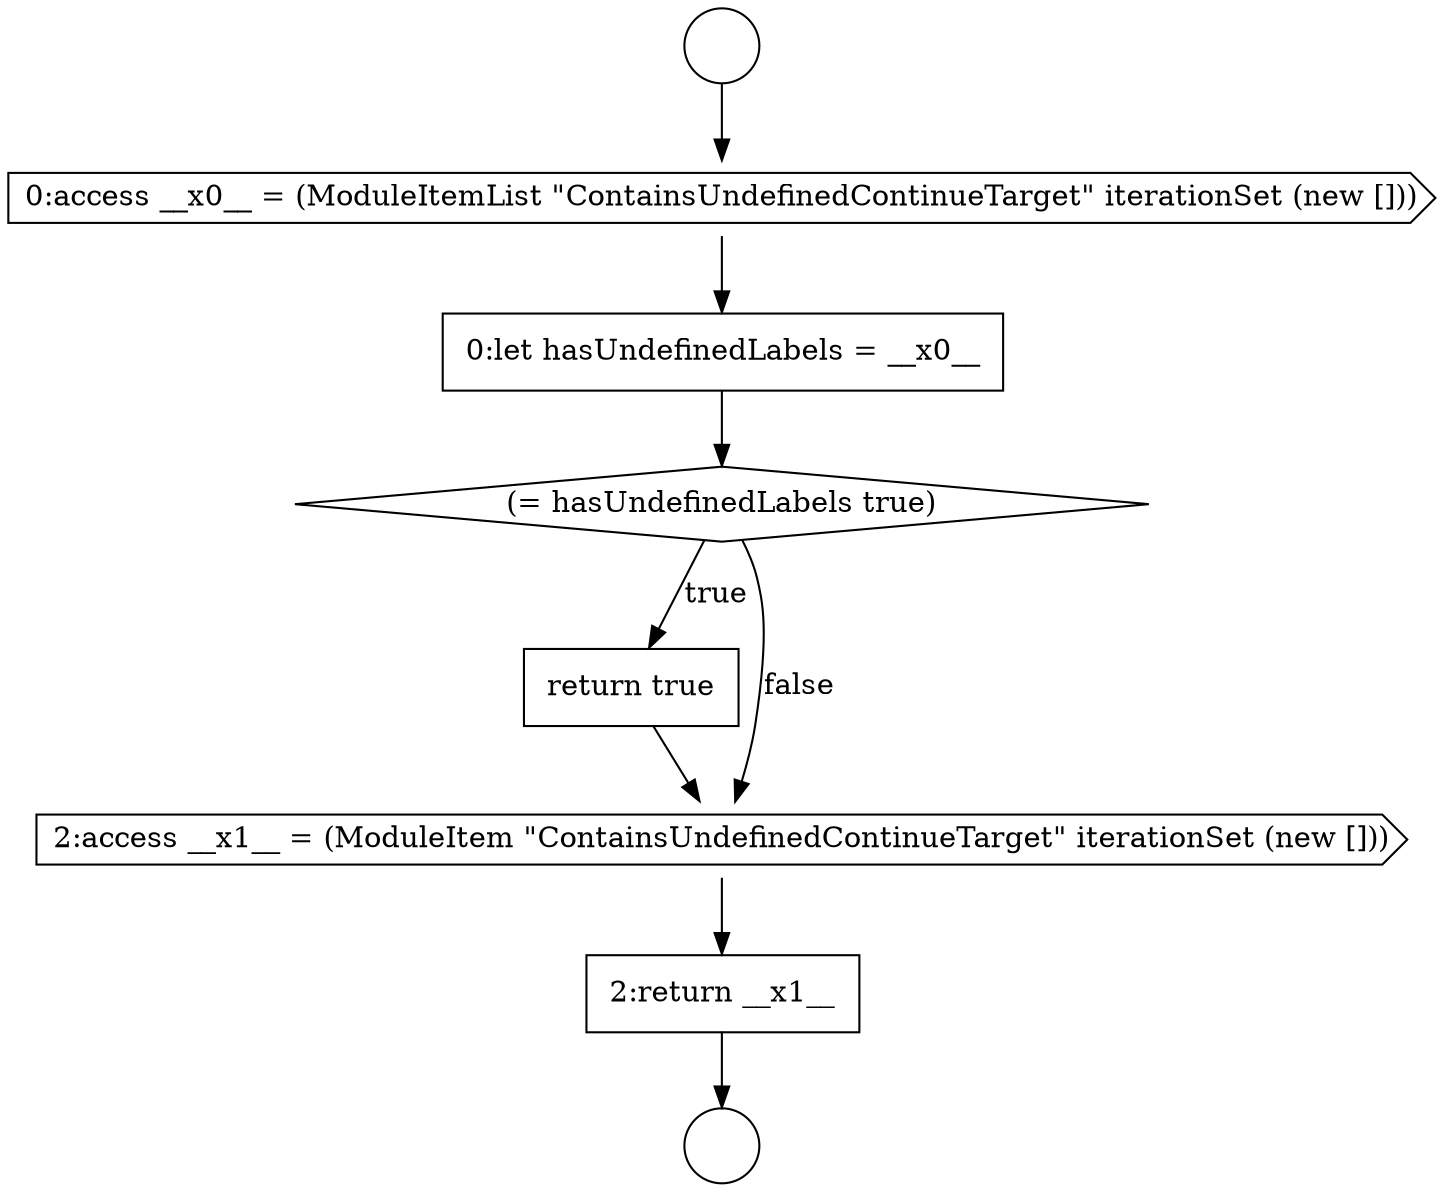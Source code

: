 digraph {
  node9458 [shape=none, margin=0, label=<<font color="black">
    <table border="0" cellborder="1" cellspacing="0" cellpadding="10">
      <tr><td align="left">0:let hasUndefinedLabels = __x0__</td></tr>
    </table>
  </font>> color="black" fillcolor="white" style=filled]
  node9456 [shape=circle label=" " color="black" fillcolor="white" style=filled]
  node9460 [shape=none, margin=0, label=<<font color="black">
    <table border="0" cellborder="1" cellspacing="0" cellpadding="10">
      <tr><td align="left">return true</td></tr>
    </table>
  </font>> color="black" fillcolor="white" style=filled]
  node9457 [shape=cds, label=<<font color="black">0:access __x0__ = (ModuleItemList &quot;ContainsUndefinedContinueTarget&quot; iterationSet (new []))</font>> color="black" fillcolor="white" style=filled]
  node9455 [shape=circle label=" " color="black" fillcolor="white" style=filled]
  node9461 [shape=cds, label=<<font color="black">2:access __x1__ = (ModuleItem &quot;ContainsUndefinedContinueTarget&quot; iterationSet (new []))</font>> color="black" fillcolor="white" style=filled]
  node9462 [shape=none, margin=0, label=<<font color="black">
    <table border="0" cellborder="1" cellspacing="0" cellpadding="10">
      <tr><td align="left">2:return __x1__</td></tr>
    </table>
  </font>> color="black" fillcolor="white" style=filled]
  node9459 [shape=diamond, label=<<font color="black">(= hasUndefinedLabels true)</font>> color="black" fillcolor="white" style=filled]
  node9458 -> node9459 [ color="black"]
  node9455 -> node9457 [ color="black"]
  node9459 -> node9460 [label=<<font color="black">true</font>> color="black"]
  node9459 -> node9461 [label=<<font color="black">false</font>> color="black"]
  node9462 -> node9456 [ color="black"]
  node9457 -> node9458 [ color="black"]
  node9460 -> node9461 [ color="black"]
  node9461 -> node9462 [ color="black"]
}
